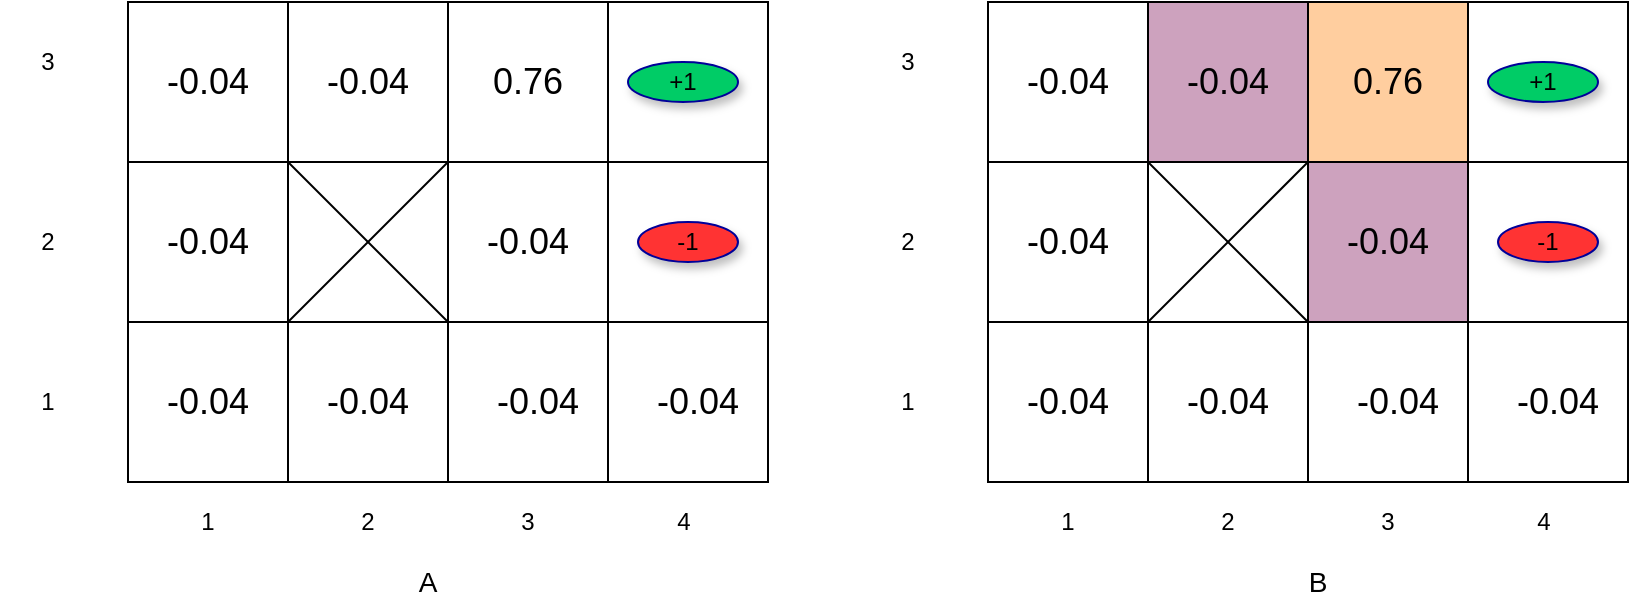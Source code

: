 <mxfile version="12.6.5" type="device"><diagram id="Zpx2hZGRedN-7M9drF_a" name="Page-1"><mxGraphModel dx="1024" dy="697" grid="1" gridSize="10" guides="1" tooltips="1" connect="1" arrows="1" fold="1" page="1" pageScale="1" pageWidth="850" pageHeight="1100" math="0" shadow="0"><root><mxCell id="0"/><mxCell id="1" parent="0"/><mxCell id="sHLdiJZ5vMlQr8QnRT6h-1" value="" style="whiteSpace=wrap;html=1;aspect=fixed;" parent="1" vertex="1"><mxGeometry x="100" y="310" width="80" height="80" as="geometry"/></mxCell><mxCell id="sHLdiJZ5vMlQr8QnRT6h-2" value="" style="whiteSpace=wrap;html=1;aspect=fixed;" parent="1" vertex="1"><mxGeometry x="180" y="310" width="80" height="80" as="geometry"/></mxCell><mxCell id="sHLdiJZ5vMlQr8QnRT6h-3" value="" style="whiteSpace=wrap;html=1;aspect=fixed;fillColor=#FFFFFF;" parent="1" vertex="1"><mxGeometry x="260" y="310" width="80" height="80" as="geometry"/></mxCell><mxCell id="sHLdiJZ5vMlQr8QnRT6h-5" value="" style="whiteSpace=wrap;html=1;aspect=fixed;" parent="1" vertex="1"><mxGeometry x="340" y="310" width="80" height="80" as="geometry"/></mxCell><mxCell id="sHLdiJZ5vMlQr8QnRT6h-6" value="" style="whiteSpace=wrap;html=1;aspect=fixed;" parent="1" vertex="1"><mxGeometry x="100" y="390" width="80" height="80" as="geometry"/></mxCell><mxCell id="sHLdiJZ5vMlQr8QnRT6h-7" value="" style="whiteSpace=wrap;html=1;aspect=fixed;" parent="1" vertex="1"><mxGeometry x="180" y="390" width="80" height="80" as="geometry"/></mxCell><mxCell id="sHLdiJZ5vMlQr8QnRT6h-8" value="" style="whiteSpace=wrap;html=1;aspect=fixed;" parent="1" vertex="1"><mxGeometry x="260" y="390" width="80" height="80" as="geometry"/></mxCell><mxCell id="sHLdiJZ5vMlQr8QnRT6h-9" value="" style="whiteSpace=wrap;html=1;aspect=fixed;" parent="1" vertex="1"><mxGeometry x="340" y="390" width="80" height="80" as="geometry"/></mxCell><mxCell id="sHLdiJZ5vMlQr8QnRT6h-10" value="" style="whiteSpace=wrap;html=1;aspect=fixed;" parent="1" vertex="1"><mxGeometry x="100" y="470" width="80" height="80" as="geometry"/></mxCell><mxCell id="sHLdiJZ5vMlQr8QnRT6h-11" value="" style="whiteSpace=wrap;html=1;aspect=fixed;" parent="1" vertex="1"><mxGeometry x="180" y="470" width="80" height="80" as="geometry"/></mxCell><mxCell id="sHLdiJZ5vMlQr8QnRT6h-12" value="" style="whiteSpace=wrap;html=1;aspect=fixed;" parent="1" vertex="1"><mxGeometry x="260" y="470" width="80" height="80" as="geometry"/></mxCell><mxCell id="sHLdiJZ5vMlQr8QnRT6h-13" value="" style="whiteSpace=wrap;html=1;aspect=fixed;" parent="1" vertex="1"><mxGeometry x="340" y="470" width="80" height="80" as="geometry"/></mxCell><mxCell id="sHLdiJZ5vMlQr8QnRT6h-14" value="" style="endArrow=none;html=1;entryX=0;entryY=0;entryDx=0;entryDy=0;exitX=0;exitY=0;exitDx=0;exitDy=0;" parent="1" source="sHLdiJZ5vMlQr8QnRT6h-12" target="sHLdiJZ5vMlQr8QnRT6h-7" edge="1"><mxGeometry width="50" height="50" relative="1" as="geometry"><mxPoint x="300" y="520" as="sourcePoint"/><mxPoint x="350" y="470" as="targetPoint"/></mxGeometry></mxCell><mxCell id="sHLdiJZ5vMlQr8QnRT6h-15" value="" style="endArrow=none;html=1;entryX=0;entryY=0;entryDx=0;entryDy=0;exitX=0;exitY=0;exitDx=0;exitDy=0;" parent="1" source="sHLdiJZ5vMlQr8QnRT6h-11" target="sHLdiJZ5vMlQr8QnRT6h-8" edge="1"><mxGeometry width="50" height="50" relative="1" as="geometry"><mxPoint x="300" y="520" as="sourcePoint"/><mxPoint x="350" y="470" as="targetPoint"/></mxGeometry></mxCell><mxCell id="sHLdiJZ5vMlQr8QnRT6h-29" value="-1" style="ellipse;whiteSpace=wrap;html=1;align=center;container=1;recursiveResize=0;treeFolding=1;treeMoving=1;shadow=1;strokeColor=#000099;fillColor=#FF3333;" parent="1" vertex="1"><mxGeometry x="355" y="420" width="50" height="20" as="geometry"/></mxCell><mxCell id="sHLdiJZ5vMlQr8QnRT6h-31" value="+1" style="ellipse;whiteSpace=wrap;html=1;align=center;container=1;recursiveResize=0;treeFolding=1;treeMoving=1;shadow=1;strokeColor=#000099;fillColor=#00CC66;" parent="1" vertex="1"><mxGeometry x="350" y="340" width="55" height="20" as="geometry"/></mxCell><mxCell id="sHLdiJZ5vMlQr8QnRT6h-39" value="1" style="text;html=1;strokeColor=none;fillColor=none;align=center;verticalAlign=middle;whiteSpace=wrap;rounded=0;shadow=1;" parent="1" vertex="1"><mxGeometry x="120" y="560" width="40" height="20" as="geometry"/></mxCell><mxCell id="sHLdiJZ5vMlQr8QnRT6h-40" value="2" style="text;html=1;strokeColor=none;fillColor=none;align=center;verticalAlign=middle;whiteSpace=wrap;rounded=0;shadow=1;" parent="1" vertex="1"><mxGeometry x="200" y="560" width="40" height="20" as="geometry"/></mxCell><mxCell id="sHLdiJZ5vMlQr8QnRT6h-41" value="3" style="text;html=1;strokeColor=none;fillColor=none;align=center;verticalAlign=middle;whiteSpace=wrap;rounded=0;shadow=1;" parent="1" vertex="1"><mxGeometry x="280" y="560" width="40" height="20" as="geometry"/></mxCell><mxCell id="sHLdiJZ5vMlQr8QnRT6h-42" value="4" style="text;html=1;strokeColor=none;fillColor=none;align=center;verticalAlign=middle;whiteSpace=wrap;rounded=0;shadow=1;" parent="1" vertex="1"><mxGeometry x="357.5" y="560" width="40" height="20" as="geometry"/></mxCell><mxCell id="sHLdiJZ5vMlQr8QnRT6h-43" value="1" style="text;html=1;strokeColor=none;fillColor=none;align=center;verticalAlign=middle;whiteSpace=wrap;rounded=0;shadow=1;" parent="1" vertex="1"><mxGeometry x="40" y="500" width="40" height="20" as="geometry"/></mxCell><mxCell id="sHLdiJZ5vMlQr8QnRT6h-44" value="2" style="text;html=1;strokeColor=none;fillColor=none;align=center;verticalAlign=middle;whiteSpace=wrap;rounded=0;shadow=1;" parent="1" vertex="1"><mxGeometry x="40" y="420" width="40" height="20" as="geometry"/></mxCell><mxCell id="sHLdiJZ5vMlQr8QnRT6h-45" value="3" style="text;html=1;strokeColor=none;fillColor=none;align=center;verticalAlign=middle;whiteSpace=wrap;rounded=0;shadow=1;" parent="1" vertex="1"><mxGeometry x="40" y="330" width="40" height="20" as="geometry"/></mxCell><mxCell id="-CmNt5MLOIrp_WwbJnmh-13" value="&lt;font style=&quot;font-size: 18px&quot;&gt;-0.04&lt;/font&gt;" style="text;html=1;strokeColor=none;fillColor=none;align=center;verticalAlign=middle;whiteSpace=wrap;rounded=0;" parent="1" vertex="1"><mxGeometry x="120" y="340" width="40" height="20" as="geometry"/></mxCell><mxCell id="-CmNt5MLOIrp_WwbJnmh-14" value="&lt;font style=&quot;font-size: 18px&quot;&gt;-0.04&lt;/font&gt;" style="text;html=1;strokeColor=none;fillColor=none;align=center;verticalAlign=middle;whiteSpace=wrap;rounded=0;" parent="1" vertex="1"><mxGeometry x="200" y="340" width="40" height="20" as="geometry"/></mxCell><mxCell id="-CmNt5MLOIrp_WwbJnmh-16" value="&lt;font style=&quot;font-size: 18px&quot;&gt;0.76&lt;/font&gt;" style="text;html=1;strokeColor=none;fillColor=none;align=center;verticalAlign=middle;whiteSpace=wrap;rounded=0;" parent="1" vertex="1"><mxGeometry x="280" y="340" width="40" height="20" as="geometry"/></mxCell><mxCell id="-CmNt5MLOIrp_WwbJnmh-18" value="&lt;font style=&quot;font-size: 18px&quot;&gt;-0.04&lt;/font&gt;" style="text;html=1;strokeColor=none;fillColor=none;align=center;verticalAlign=middle;whiteSpace=wrap;rounded=0;" parent="1" vertex="1"><mxGeometry x="120" y="420" width="40" height="20" as="geometry"/></mxCell><mxCell id="-CmNt5MLOIrp_WwbJnmh-20" value="&lt;font style=&quot;font-size: 18px&quot;&gt;-0.04&lt;/font&gt;" style="text;html=1;strokeColor=none;fillColor=none;align=center;verticalAlign=middle;whiteSpace=wrap;rounded=0;" parent="1" vertex="1"><mxGeometry x="280" y="420" width="40" height="20" as="geometry"/></mxCell><mxCell id="-CmNt5MLOIrp_WwbJnmh-21" value="&lt;font style=&quot;font-size: 18px&quot;&gt;-0.04&lt;/font&gt;" style="text;html=1;strokeColor=none;fillColor=none;align=center;verticalAlign=middle;whiteSpace=wrap;rounded=0;" parent="1" vertex="1"><mxGeometry x="120" y="500" width="40" height="20" as="geometry"/></mxCell><mxCell id="-CmNt5MLOIrp_WwbJnmh-22" value="&lt;font style=&quot;font-size: 18px&quot;&gt;-0.04&lt;/font&gt;" style="text;html=1;strokeColor=none;fillColor=none;align=center;verticalAlign=middle;whiteSpace=wrap;rounded=0;" parent="1" vertex="1"><mxGeometry x="285" y="500" width="40" height="20" as="geometry"/></mxCell><mxCell id="-CmNt5MLOIrp_WwbJnmh-23" value="&lt;font style=&quot;font-size: 18px&quot;&gt;-0.04&lt;/font&gt;" style="text;html=1;strokeColor=none;fillColor=none;align=center;verticalAlign=middle;whiteSpace=wrap;rounded=0;" parent="1" vertex="1"><mxGeometry x="200" y="500" width="40" height="20" as="geometry"/></mxCell><mxCell id="-CmNt5MLOIrp_WwbJnmh-24" value="&lt;font style=&quot;font-size: 18px&quot;&gt;-0.04&lt;/font&gt;" style="text;html=1;strokeColor=none;fillColor=none;align=center;verticalAlign=middle;whiteSpace=wrap;rounded=0;" parent="1" vertex="1"><mxGeometry x="365" y="500" width="40" height="20" as="geometry"/></mxCell><mxCell id="-CmNt5MLOIrp_WwbJnmh-25" value="" style="whiteSpace=wrap;html=1;aspect=fixed;" parent="1" vertex="1"><mxGeometry x="530" y="310" width="80" height="80" as="geometry"/></mxCell><mxCell id="-CmNt5MLOIrp_WwbJnmh-26" value="" style="whiteSpace=wrap;html=1;aspect=fixed;fillColor=#CDA2BE;" parent="1" vertex="1"><mxGeometry x="610" y="310" width="80" height="80" as="geometry"/></mxCell><mxCell id="-CmNt5MLOIrp_WwbJnmh-27" value="" style="whiteSpace=wrap;html=1;aspect=fixed;fillColor=#FFCE9F;" parent="1" vertex="1"><mxGeometry x="690" y="310" width="80" height="80" as="geometry"/></mxCell><mxCell id="-CmNt5MLOIrp_WwbJnmh-28" value="" style="whiteSpace=wrap;html=1;aspect=fixed;" parent="1" vertex="1"><mxGeometry x="770" y="310" width="80" height="80" as="geometry"/></mxCell><mxCell id="-CmNt5MLOIrp_WwbJnmh-29" value="" style="whiteSpace=wrap;html=1;aspect=fixed;" parent="1" vertex="1"><mxGeometry x="530" y="390" width="80" height="80" as="geometry"/></mxCell><mxCell id="-CmNt5MLOIrp_WwbJnmh-30" value="" style="whiteSpace=wrap;html=1;aspect=fixed;" parent="1" vertex="1"><mxGeometry x="610" y="390" width="80" height="80" as="geometry"/></mxCell><mxCell id="-CmNt5MLOIrp_WwbJnmh-31" value="" style="whiteSpace=wrap;html=1;aspect=fixed;fillColor=#CDA2BE;" parent="1" vertex="1"><mxGeometry x="690" y="390" width="80" height="80" as="geometry"/></mxCell><mxCell id="-CmNt5MLOIrp_WwbJnmh-32" value="" style="whiteSpace=wrap;html=1;aspect=fixed;" parent="1" vertex="1"><mxGeometry x="770" y="390" width="80" height="80" as="geometry"/></mxCell><mxCell id="-CmNt5MLOIrp_WwbJnmh-33" value="" style="whiteSpace=wrap;html=1;aspect=fixed;" parent="1" vertex="1"><mxGeometry x="530" y="470" width="80" height="80" as="geometry"/></mxCell><mxCell id="-CmNt5MLOIrp_WwbJnmh-34" value="" style="whiteSpace=wrap;html=1;aspect=fixed;" parent="1" vertex="1"><mxGeometry x="610" y="470" width="80" height="80" as="geometry"/></mxCell><mxCell id="-CmNt5MLOIrp_WwbJnmh-35" value="" style="whiteSpace=wrap;html=1;aspect=fixed;" parent="1" vertex="1"><mxGeometry x="690" y="470" width="80" height="80" as="geometry"/></mxCell><mxCell id="-CmNt5MLOIrp_WwbJnmh-36" value="" style="whiteSpace=wrap;html=1;aspect=fixed;" parent="1" vertex="1"><mxGeometry x="770" y="470" width="80" height="80" as="geometry"/></mxCell><mxCell id="-CmNt5MLOIrp_WwbJnmh-37" value="" style="endArrow=none;html=1;entryX=0;entryY=0;entryDx=0;entryDy=0;exitX=0;exitY=0;exitDx=0;exitDy=0;" parent="1" source="-CmNt5MLOIrp_WwbJnmh-35" target="-CmNt5MLOIrp_WwbJnmh-30" edge="1"><mxGeometry width="50" height="50" relative="1" as="geometry"><mxPoint x="730" y="520" as="sourcePoint"/><mxPoint x="780" y="470" as="targetPoint"/></mxGeometry></mxCell><mxCell id="-CmNt5MLOIrp_WwbJnmh-38" value="" style="endArrow=none;html=1;entryX=0;entryY=0;entryDx=0;entryDy=0;exitX=0;exitY=0;exitDx=0;exitDy=0;" parent="1" source="-CmNt5MLOIrp_WwbJnmh-34" target="-CmNt5MLOIrp_WwbJnmh-31" edge="1"><mxGeometry width="50" height="50" relative="1" as="geometry"><mxPoint x="730" y="520" as="sourcePoint"/><mxPoint x="780" y="470" as="targetPoint"/></mxGeometry></mxCell><mxCell id="-CmNt5MLOIrp_WwbJnmh-39" value="-1" style="ellipse;whiteSpace=wrap;html=1;align=center;container=1;recursiveResize=0;treeFolding=1;treeMoving=1;shadow=1;strokeColor=#000099;fillColor=#FF3333;" parent="1" vertex="1"><mxGeometry x="785" y="420" width="50" height="20" as="geometry"/></mxCell><mxCell id="-CmNt5MLOIrp_WwbJnmh-40" value="+1" style="ellipse;whiteSpace=wrap;html=1;align=center;container=1;recursiveResize=0;treeFolding=1;treeMoving=1;shadow=1;strokeColor=#000099;fillColor=#00CC66;" parent="1" vertex="1"><mxGeometry x="780" y="340" width="55" height="20" as="geometry"/></mxCell><mxCell id="-CmNt5MLOIrp_WwbJnmh-41" value="1" style="text;html=1;strokeColor=none;fillColor=none;align=center;verticalAlign=middle;whiteSpace=wrap;rounded=0;shadow=1;" parent="1" vertex="1"><mxGeometry x="550" y="560" width="40" height="20" as="geometry"/></mxCell><mxCell id="-CmNt5MLOIrp_WwbJnmh-42" value="2" style="text;html=1;strokeColor=none;fillColor=none;align=center;verticalAlign=middle;whiteSpace=wrap;rounded=0;shadow=1;" parent="1" vertex="1"><mxGeometry x="630" y="560" width="40" height="20" as="geometry"/></mxCell><mxCell id="-CmNt5MLOIrp_WwbJnmh-43" value="3" style="text;html=1;strokeColor=none;fillColor=none;align=center;verticalAlign=middle;whiteSpace=wrap;rounded=0;shadow=1;" parent="1" vertex="1"><mxGeometry x="710" y="560" width="40" height="20" as="geometry"/></mxCell><mxCell id="-CmNt5MLOIrp_WwbJnmh-44" value="4" style="text;html=1;strokeColor=none;fillColor=none;align=center;verticalAlign=middle;whiteSpace=wrap;rounded=0;shadow=1;" parent="1" vertex="1"><mxGeometry x="787.5" y="560" width="40" height="20" as="geometry"/></mxCell><mxCell id="-CmNt5MLOIrp_WwbJnmh-45" value="1" style="text;html=1;strokeColor=none;fillColor=none;align=center;verticalAlign=middle;whiteSpace=wrap;rounded=0;shadow=1;" parent="1" vertex="1"><mxGeometry x="470" y="500" width="40" height="20" as="geometry"/></mxCell><mxCell id="-CmNt5MLOIrp_WwbJnmh-46" value="2" style="text;html=1;strokeColor=none;fillColor=none;align=center;verticalAlign=middle;whiteSpace=wrap;rounded=0;shadow=1;" parent="1" vertex="1"><mxGeometry x="470" y="420" width="40" height="20" as="geometry"/></mxCell><mxCell id="-CmNt5MLOIrp_WwbJnmh-47" value="3" style="text;html=1;strokeColor=none;fillColor=none;align=center;verticalAlign=middle;whiteSpace=wrap;rounded=0;shadow=1;" parent="1" vertex="1"><mxGeometry x="470" y="330" width="40" height="20" as="geometry"/></mxCell><mxCell id="-CmNt5MLOIrp_WwbJnmh-48" value="&lt;font style=&quot;font-size: 18px&quot;&gt;-0.04&lt;/font&gt;" style="text;html=1;strokeColor=none;fillColor=none;align=center;verticalAlign=middle;whiteSpace=wrap;rounded=0;" parent="1" vertex="1"><mxGeometry x="550" y="340" width="40" height="20" as="geometry"/></mxCell><mxCell id="-CmNt5MLOIrp_WwbJnmh-49" value="&lt;font style=&quot;font-size: 18px&quot;&gt;-0.04&lt;/font&gt;" style="text;html=1;strokeColor=none;fillColor=none;align=center;verticalAlign=middle;whiteSpace=wrap;rounded=0;" parent="1" vertex="1"><mxGeometry x="630" y="340" width="40" height="20" as="geometry"/></mxCell><mxCell id="-CmNt5MLOIrp_WwbJnmh-50" value="&lt;font style=&quot;font-size: 18px&quot;&gt;0.76&lt;/font&gt;" style="text;html=1;strokeColor=none;fillColor=none;align=center;verticalAlign=middle;whiteSpace=wrap;rounded=0;" parent="1" vertex="1"><mxGeometry x="710" y="340" width="40" height="20" as="geometry"/></mxCell><mxCell id="-CmNt5MLOIrp_WwbJnmh-51" value="&lt;font style=&quot;font-size: 18px&quot;&gt;-0.04&lt;/font&gt;" style="text;html=1;strokeColor=none;fillColor=none;align=center;verticalAlign=middle;whiteSpace=wrap;rounded=0;" parent="1" vertex="1"><mxGeometry x="550" y="420" width="40" height="20" as="geometry"/></mxCell><mxCell id="-CmNt5MLOIrp_WwbJnmh-52" value="&lt;font style=&quot;font-size: 18px&quot;&gt;-0.04&lt;/font&gt;" style="text;html=1;strokeColor=none;fillColor=none;align=center;verticalAlign=middle;whiteSpace=wrap;rounded=0;" parent="1" vertex="1"><mxGeometry x="710" y="420" width="40" height="20" as="geometry"/></mxCell><mxCell id="-CmNt5MLOIrp_WwbJnmh-53" value="&lt;font style=&quot;font-size: 18px&quot;&gt;-0.04&lt;/font&gt;" style="text;html=1;strokeColor=none;fillColor=none;align=center;verticalAlign=middle;whiteSpace=wrap;rounded=0;" parent="1" vertex="1"><mxGeometry x="550" y="500" width="40" height="20" as="geometry"/></mxCell><mxCell id="-CmNt5MLOIrp_WwbJnmh-54" value="&lt;font style=&quot;font-size: 18px&quot;&gt;-0.04&lt;/font&gt;" style="text;html=1;strokeColor=none;fillColor=none;align=center;verticalAlign=middle;whiteSpace=wrap;rounded=0;" parent="1" vertex="1"><mxGeometry x="715" y="500" width="40" height="20" as="geometry"/></mxCell><mxCell id="-CmNt5MLOIrp_WwbJnmh-55" value="&lt;font style=&quot;font-size: 18px&quot;&gt;-0.04&lt;/font&gt;" style="text;html=1;strokeColor=none;fillColor=none;align=center;verticalAlign=middle;whiteSpace=wrap;rounded=0;" parent="1" vertex="1"><mxGeometry x="630" y="500" width="40" height="20" as="geometry"/></mxCell><mxCell id="-CmNt5MLOIrp_WwbJnmh-56" value="&lt;font style=&quot;font-size: 18px&quot;&gt;-0.04&lt;/font&gt;" style="text;html=1;strokeColor=none;fillColor=none;align=center;verticalAlign=middle;whiteSpace=wrap;rounded=0;" parent="1" vertex="1"><mxGeometry x="795" y="500" width="40" height="20" as="geometry"/></mxCell><mxCell id="-CmNt5MLOIrp_WwbJnmh-57" value="&lt;font style=&quot;font-size: 14px&quot;&gt;A&lt;/font&gt;" style="text;html=1;strokeColor=none;fillColor=none;align=center;verticalAlign=middle;whiteSpace=wrap;rounded=0;" parent="1" vertex="1"><mxGeometry x="230" y="590" width="40" height="20" as="geometry"/></mxCell><mxCell id="-CmNt5MLOIrp_WwbJnmh-58" value="&lt;font style=&quot;font-size: 14px&quot;&gt;B&lt;/font&gt;" style="text;html=1;strokeColor=none;fillColor=none;align=center;verticalAlign=middle;whiteSpace=wrap;rounded=0;" parent="1" vertex="1"><mxGeometry x="675" y="590" width="40" height="20" as="geometry"/></mxCell></root></mxGraphModel></diagram></mxfile>